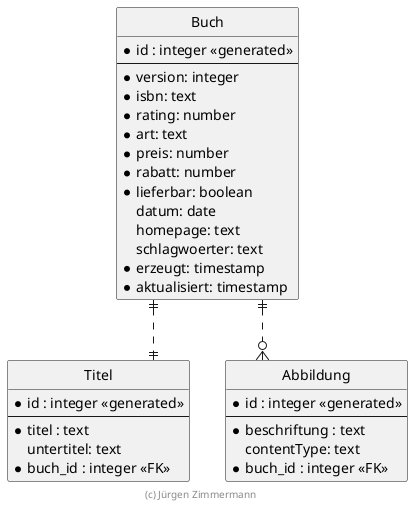 ' Copyright (C) 2019 - present Juergen Zimmermann, Hochschule Karlsruhe
'
' This program is free software: you can redistribute it and/or modify
' it under the terms of the GNU General Public License as published by
' the Free Software Foundation, either version 3 of the License, or
' (at your option) any later version.
'
' This program is distributed in the hope that it will be useful,
' but WITHOUT ANY WARRANTY; without even the implied warranty of
' MERCHANTABILITY or FITNESS FOR A PARTICULAR PURPOSE.  See the
' GNU General Public License for more details.
'
' You should have received a copy of the GNU General Public License
' along with this program.  If not, see <https://www.gnu.org/licenses/>.

' Preview durch <Alt>d

@startuml ER Diagramm

' hide the spot
hide circle

' evtl. Prbleme mit Kraehenfuessen vermeiden
skinparam linetype ortho

entity "Buch" {
  *id : integer <<generated>>
  --
  *version: integer
  *isbn: text
  *rating: number
  *art: text
  *preis: number
  *rabatt: number
  *lieferbar: boolean
  datum: date
  homepage: text
  schlagwoerter: text
  *erzeugt: timestamp
  *aktualisiert: timestamp
}

entity "Titel" {
  *id : integer <<generated>>
  --
  *titel : text
  untertitel: text
  *buch_id : integer <<FK>>
}

entity "Abbildung" {
  *id : integer <<generated>>
  --
  *beschriftung : text
  contentType: text
  *buch_id : integer <<FK>>
}

Buch ||..|| Titel
Buch ||..o{ Abbildung

footer (c) Jürgen Zimmermann

@enduml
